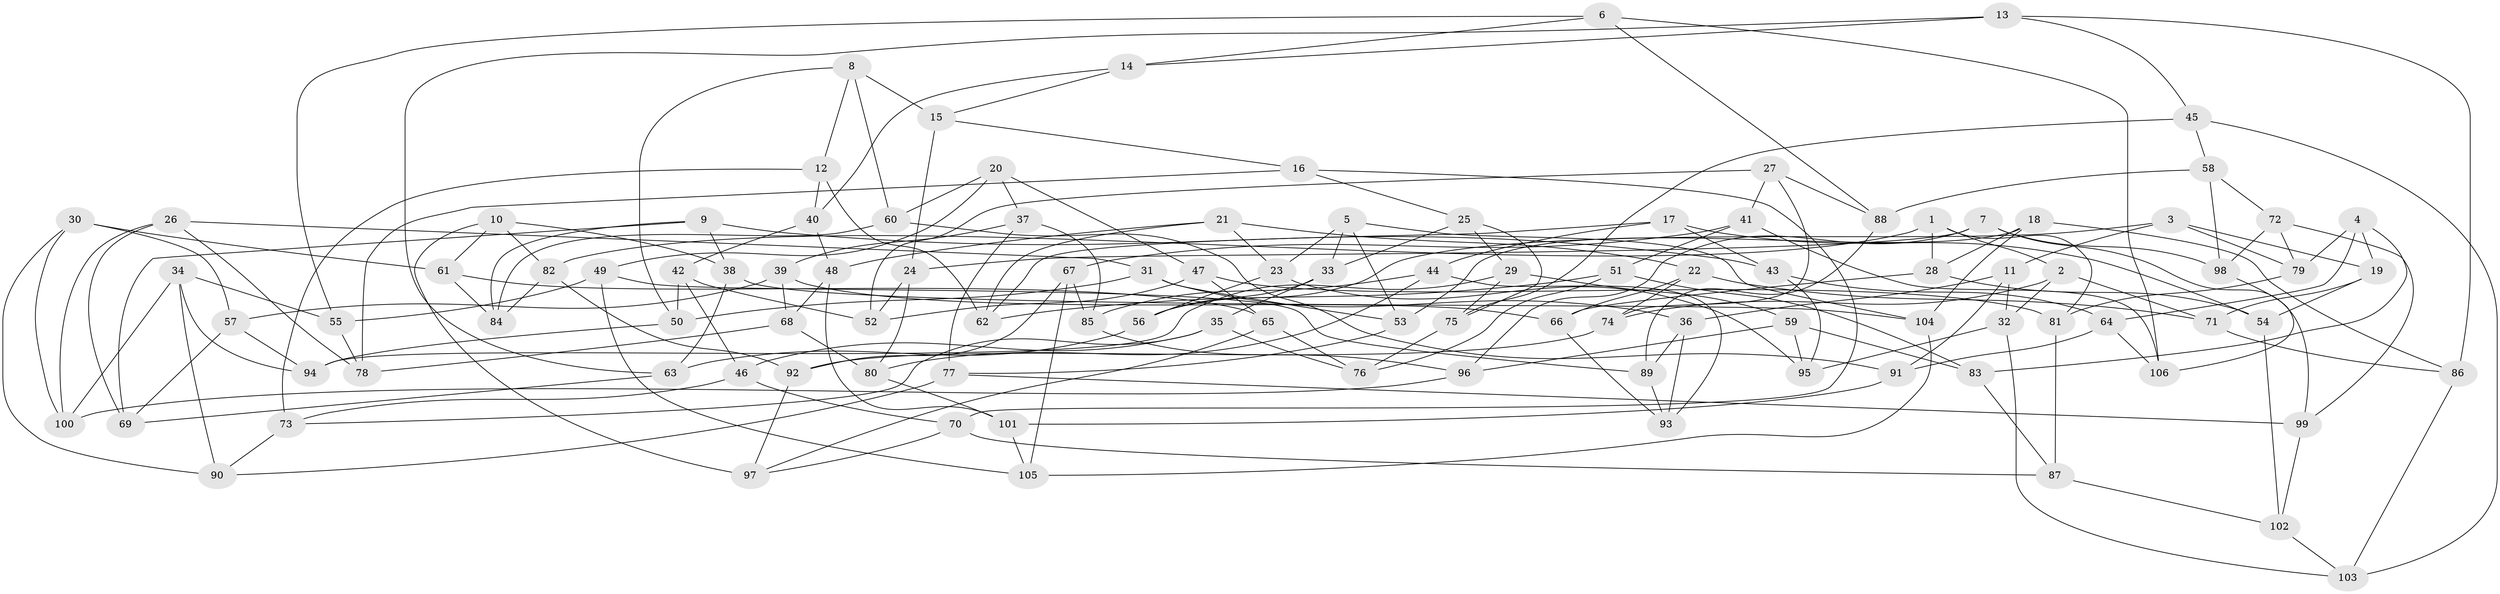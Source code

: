 // coarse degree distribution, {6: 0.5151515151515151, 4: 0.3333333333333333, 5: 0.09090909090909091, 3: 0.06060606060606061}
// Generated by graph-tools (version 1.1) at 2025/52/02/27/25 19:52:30]
// undirected, 106 vertices, 212 edges
graph export_dot {
graph [start="1"]
  node [color=gray90,style=filled];
  1;
  2;
  3;
  4;
  5;
  6;
  7;
  8;
  9;
  10;
  11;
  12;
  13;
  14;
  15;
  16;
  17;
  18;
  19;
  20;
  21;
  22;
  23;
  24;
  25;
  26;
  27;
  28;
  29;
  30;
  31;
  32;
  33;
  34;
  35;
  36;
  37;
  38;
  39;
  40;
  41;
  42;
  43;
  44;
  45;
  46;
  47;
  48;
  49;
  50;
  51;
  52;
  53;
  54;
  55;
  56;
  57;
  58;
  59;
  60;
  61;
  62;
  63;
  64;
  65;
  66;
  67;
  68;
  69;
  70;
  71;
  72;
  73;
  74;
  75;
  76;
  77;
  78;
  79;
  80;
  81;
  82;
  83;
  84;
  85;
  86;
  87;
  88;
  89;
  90;
  91;
  92;
  93;
  94;
  95;
  96;
  97;
  98;
  99;
  100;
  101;
  102;
  103;
  104;
  105;
  106;
  1 -- 82;
  1 -- 28;
  1 -- 2;
  1 -- 81;
  2 -- 32;
  2 -- 74;
  2 -- 71;
  3 -- 19;
  3 -- 79;
  3 -- 56;
  3 -- 11;
  4 -- 83;
  4 -- 19;
  4 -- 64;
  4 -- 79;
  5 -- 53;
  5 -- 23;
  5 -- 33;
  5 -- 104;
  6 -- 106;
  6 -- 88;
  6 -- 14;
  6 -- 55;
  7 -- 98;
  7 -- 99;
  7 -- 24;
  7 -- 96;
  8 -- 50;
  8 -- 15;
  8 -- 12;
  8 -- 60;
  9 -- 43;
  9 -- 38;
  9 -- 84;
  9 -- 69;
  10 -- 61;
  10 -- 38;
  10 -- 82;
  10 -- 97;
  11 -- 91;
  11 -- 32;
  11 -- 36;
  12 -- 40;
  12 -- 62;
  12 -- 73;
  13 -- 86;
  13 -- 14;
  13 -- 45;
  13 -- 63;
  14 -- 15;
  14 -- 40;
  15 -- 24;
  15 -- 16;
  16 -- 25;
  16 -- 70;
  16 -- 78;
  17 -- 43;
  17 -- 44;
  17 -- 62;
  17 -- 54;
  18 -- 104;
  18 -- 28;
  18 -- 53;
  18 -- 86;
  19 -- 54;
  19 -- 71;
  20 -- 49;
  20 -- 60;
  20 -- 37;
  20 -- 47;
  21 -- 48;
  21 -- 22;
  21 -- 62;
  21 -- 23;
  22 -- 71;
  22 -- 74;
  22 -- 66;
  23 -- 56;
  23 -- 95;
  24 -- 80;
  24 -- 52;
  25 -- 33;
  25 -- 29;
  25 -- 75;
  26 -- 69;
  26 -- 100;
  26 -- 78;
  26 -- 31;
  27 -- 88;
  27 -- 41;
  27 -- 74;
  27 -- 52;
  28 -- 66;
  28 -- 54;
  29 -- 59;
  29 -- 75;
  29 -- 94;
  30 -- 61;
  30 -- 57;
  30 -- 100;
  30 -- 90;
  31 -- 50;
  31 -- 36;
  31 -- 53;
  32 -- 95;
  32 -- 103;
  33 -- 35;
  33 -- 56;
  34 -- 90;
  34 -- 100;
  34 -- 94;
  34 -- 55;
  35 -- 76;
  35 -- 73;
  35 -- 46;
  36 -- 89;
  36 -- 93;
  37 -- 85;
  37 -- 77;
  37 -- 39;
  38 -- 104;
  38 -- 63;
  39 -- 57;
  39 -- 68;
  39 -- 66;
  40 -- 48;
  40 -- 42;
  41 -- 106;
  41 -- 67;
  41 -- 51;
  42 -- 50;
  42 -- 46;
  42 -- 52;
  43 -- 64;
  43 -- 95;
  44 -- 93;
  44 -- 85;
  44 -- 80;
  45 -- 75;
  45 -- 103;
  45 -- 58;
  46 -- 73;
  46 -- 70;
  47 -- 52;
  47 -- 65;
  47 -- 81;
  48 -- 101;
  48 -- 68;
  49 -- 89;
  49 -- 55;
  49 -- 105;
  50 -- 94;
  51 -- 83;
  51 -- 62;
  51 -- 76;
  53 -- 77;
  54 -- 102;
  55 -- 78;
  56 -- 63;
  57 -- 69;
  57 -- 94;
  58 -- 88;
  58 -- 72;
  58 -- 98;
  59 -- 95;
  59 -- 96;
  59 -- 83;
  60 -- 91;
  60 -- 84;
  61 -- 84;
  61 -- 65;
  63 -- 69;
  64 -- 91;
  64 -- 106;
  65 -- 97;
  65 -- 76;
  66 -- 93;
  67 -- 85;
  67 -- 92;
  67 -- 105;
  68 -- 78;
  68 -- 80;
  70 -- 87;
  70 -- 97;
  71 -- 86;
  72 -- 79;
  72 -- 98;
  72 -- 99;
  73 -- 90;
  74 -- 92;
  75 -- 76;
  77 -- 99;
  77 -- 90;
  79 -- 81;
  80 -- 101;
  81 -- 87;
  82 -- 92;
  82 -- 84;
  83 -- 87;
  85 -- 96;
  86 -- 103;
  87 -- 102;
  88 -- 89;
  89 -- 93;
  91 -- 101;
  92 -- 97;
  96 -- 100;
  98 -- 106;
  99 -- 102;
  101 -- 105;
  102 -- 103;
  104 -- 105;
}
